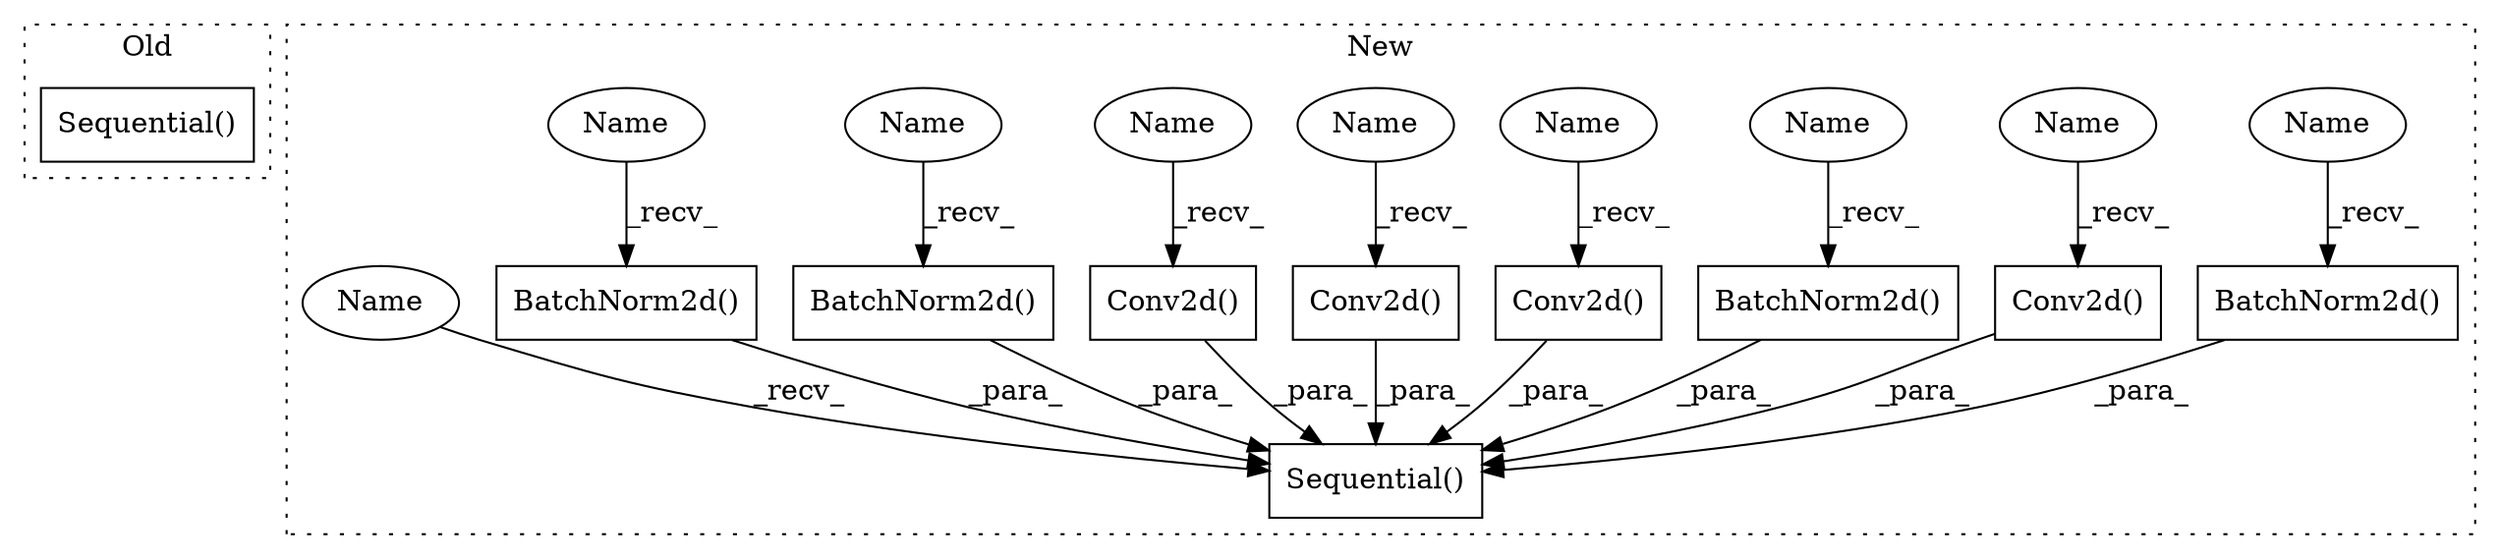 digraph G {
subgraph cluster0 {
1 [label="Sequential()" a="75" s="6962,6977" l="14,6" shape="box"];
label = "Old";
style="dotted";
}
subgraph cluster1 {
2 [label="BatchNorm2d()" a="75" s="1845,1863" l="15,1" shape="box"];
3 [label="Sequential()" a="75" s="1019,2836" l="47,10" shape="box"];
4 [label="Conv2d()" a="75" s="2133,2151" l="10,49" shape="box"];
5 [label="BatchNorm2d()" a="75" s="1476,1494" l="15,1" shape="box"];
6 [label="Conv2d()" a="75" s="1204,1220" l="10,49" shape="box"];
7 [label="BatchNorm2d()" a="75" s="2214,2232" l="15,1" shape="box"];
8 [label="Conv2d()" a="75" s="2676,2694" l="10,49" shape="box"];
9 [label="BatchNorm2d()" a="75" s="2388,2406" l="15,1" shape="box"];
10 [label="Conv2d()" a="75" s="2307,2325" l="10,49" shape="box"];
11 [label="Name" a="87" s="2388" l="2" shape="ellipse"];
12 [label="Name" a="87" s="2307" l="2" shape="ellipse"];
13 [label="Name" a="87" s="1845" l="2" shape="ellipse"];
14 [label="Name" a="87" s="1204" l="2" shape="ellipse"];
15 [label="Name" a="87" s="2133" l="2" shape="ellipse"];
16 [label="Name" a="87" s="2676" l="2" shape="ellipse"];
17 [label="Name" a="87" s="1476" l="2" shape="ellipse"];
18 [label="Name" a="87" s="2214" l="2" shape="ellipse"];
19 [label="Name" a="87" s="1019" l="2" shape="ellipse"];
label = "New";
style="dotted";
}
2 -> 3 [label="_para_"];
4 -> 3 [label="_para_"];
5 -> 3 [label="_para_"];
6 -> 3 [label="_para_"];
7 -> 3 [label="_para_"];
8 -> 3 [label="_para_"];
9 -> 3 [label="_para_"];
10 -> 3 [label="_para_"];
11 -> 9 [label="_recv_"];
12 -> 10 [label="_recv_"];
13 -> 2 [label="_recv_"];
14 -> 6 [label="_recv_"];
15 -> 4 [label="_recv_"];
16 -> 8 [label="_recv_"];
17 -> 5 [label="_recv_"];
18 -> 7 [label="_recv_"];
19 -> 3 [label="_recv_"];
}